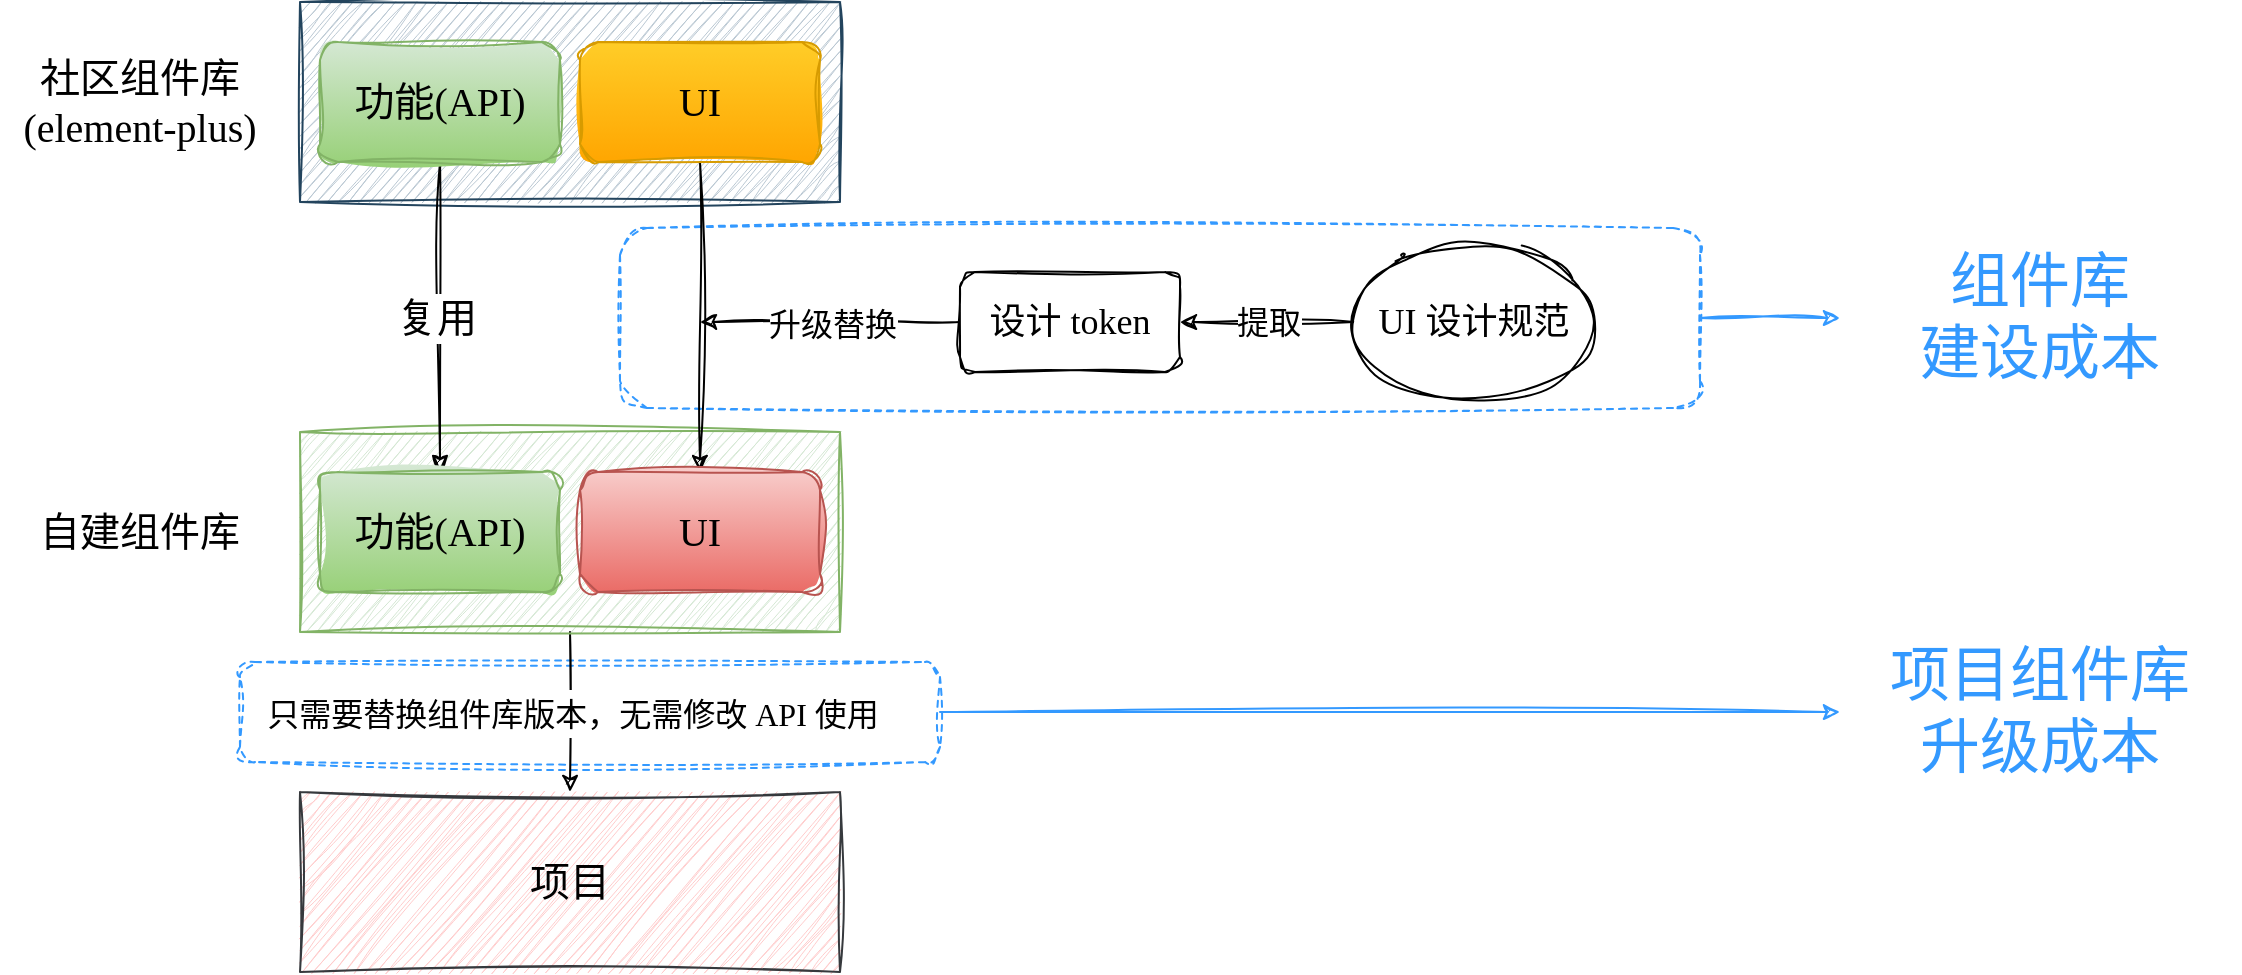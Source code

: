<mxfile version="22.1.18" type="github">
  <diagram name="Page-1" id="E5qr1gGOTr9OYWmSittz">
    <mxGraphModel dx="1898" dy="1262" grid="1" gridSize="10" guides="1" tooltips="1" connect="1" arrows="1" fold="1" page="1" pageScale="1" pageWidth="827" pageHeight="1169" math="0" shadow="0">
      <root>
        <mxCell id="0" />
        <mxCell id="1" parent="0" />
        <mxCell id="goKujTiJFL-AGjSq7kiR-32" style="edgeStyle=orthogonalEdgeStyle;rounded=0;sketch=1;hachureGap=4;jiggle=2;curveFitting=1;orthogonalLoop=1;jettySize=auto;html=1;exitX=1;exitY=0.5;exitDx=0;exitDy=0;entryX=0;entryY=0.5;entryDx=0;entryDy=0;fontFamily=Architects Daughter;fontSource=https%3A%2F%2Ffonts.googleapis.com%2Fcss%3Ffamily%3DArchitects%2BDaughter;fontSize=16;strokeColor=#3399FF;" edge="1" parent="1" source="goKujTiJFL-AGjSq7kiR-29" target="goKujTiJFL-AGjSq7kiR-31">
          <mxGeometry relative="1" as="geometry" />
        </mxCell>
        <mxCell id="goKujTiJFL-AGjSq7kiR-29" value="" style="rounded=1;whiteSpace=wrap;html=1;sketch=1;hachureGap=4;jiggle=2;curveFitting=1;fontFamily=Architects Daughter;fontSource=https%3A%2F%2Ffonts.googleapis.com%2Fcss%3Ffamily%3DArchitects%2BDaughter;fontSize=20;dashed=1;strokeColor=#3399FF;" vertex="1" parent="1">
          <mxGeometry x="270" y="430" width="350" height="50" as="geometry" />
        </mxCell>
        <mxCell id="goKujTiJFL-AGjSq7kiR-33" style="edgeStyle=orthogonalEdgeStyle;rounded=0;sketch=1;hachureGap=4;jiggle=2;curveFitting=1;orthogonalLoop=1;jettySize=auto;html=1;exitX=1;exitY=0.5;exitDx=0;exitDy=0;fontFamily=Architects Daughter;fontSource=https%3A%2F%2Ffonts.googleapis.com%2Fcss%3Ffamily%3DArchitects%2BDaughter;fontSize=16;strokeColor=#3399FF;" edge="1" parent="1" source="goKujTiJFL-AGjSq7kiR-28" target="goKujTiJFL-AGjSq7kiR-30">
          <mxGeometry relative="1" as="geometry" />
        </mxCell>
        <mxCell id="goKujTiJFL-AGjSq7kiR-28" value="" style="rounded=1;whiteSpace=wrap;html=1;sketch=1;hachureGap=4;jiggle=2;curveFitting=1;fontFamily=Architects Daughter;fontSource=https%3A%2F%2Ffonts.googleapis.com%2Fcss%3Ffamily%3DArchitects%2BDaughter;fontSize=20;dashed=1;strokeColor=#3399FF;" vertex="1" parent="1">
          <mxGeometry x="460" y="213" width="540" height="90" as="geometry" />
        </mxCell>
        <mxCell id="goKujTiJFL-AGjSq7kiR-23" style="edgeStyle=orthogonalEdgeStyle;rounded=0;sketch=1;hachureGap=4;jiggle=2;curveFitting=1;orthogonalLoop=1;jettySize=auto;html=1;exitX=0.5;exitY=1;exitDx=0;exitDy=0;entryX=0.5;entryY=0;entryDx=0;entryDy=0;fontFamily=Architects Daughter;fontSource=https%3A%2F%2Ffonts.googleapis.com%2Fcss%3Ffamily%3DArchitects%2BDaughter;fontSize=16;" edge="1" parent="1" source="goKujTiJFL-AGjSq7kiR-2" target="goKujTiJFL-AGjSq7kiR-22">
          <mxGeometry relative="1" as="geometry" />
        </mxCell>
        <mxCell id="goKujTiJFL-AGjSq7kiR-24" value="&lt;font face=&quot;Comic Sans MS&quot; style=&quot;font-size: 16px;&quot;&gt;只需要替换组件库版本，无需修改 API 使用&lt;/font&gt;" style="edgeLabel;html=1;align=center;verticalAlign=middle;resizable=0;points=[];fontSize=20;fontFamily=Architects Daughter;" vertex="1" connectable="0" parent="goKujTiJFL-AGjSq7kiR-23">
          <mxGeometry x="-0.013" y="1" relative="1" as="geometry">
            <mxPoint as="offset" />
          </mxGeometry>
        </mxCell>
        <mxCell id="goKujTiJFL-AGjSq7kiR-2" value="&lt;br&gt;" style="rounded=0;whiteSpace=wrap;html=1;sketch=1;hachureGap=4;jiggle=2;curveFitting=1;fontFamily=Comic Sans MS;fontSize=20;fillColor=#d5e8d4;strokeColor=#82b366;" vertex="1" parent="1">
          <mxGeometry x="300" y="315" width="270" height="100" as="geometry" />
        </mxCell>
        <mxCell id="goKujTiJFL-AGjSq7kiR-5" value="&lt;br&gt;" style="rounded=0;whiteSpace=wrap;html=1;sketch=1;hachureGap=4;jiggle=2;curveFitting=1;fontFamily=Comic Sans MS;fontSize=20;fillColor=#bac8d3;strokeColor=#23445d;" vertex="1" parent="1">
          <mxGeometry x="300" y="100" width="270" height="100" as="geometry" />
        </mxCell>
        <mxCell id="goKujTiJFL-AGjSq7kiR-8" style="edgeStyle=orthogonalEdgeStyle;rounded=0;sketch=1;hachureGap=4;jiggle=2;curveFitting=1;orthogonalLoop=1;jettySize=auto;html=1;exitX=0.5;exitY=1;exitDx=0;exitDy=0;entryX=0.5;entryY=0;entryDx=0;entryDy=0;fontFamily=Architects Daughter;fontSource=https%3A%2F%2Ffonts.googleapis.com%2Fcss%3Ffamily%3DArchitects%2BDaughter;fontSize=16;" edge="1" parent="1" source="goKujTiJFL-AGjSq7kiR-6" target="goKujTiJFL-AGjSq7kiR-7">
          <mxGeometry relative="1" as="geometry" />
        </mxCell>
        <mxCell id="goKujTiJFL-AGjSq7kiR-9" value="&lt;font face=&quot;Comic Sans MS&quot;&gt;复用&lt;/font&gt;" style="edgeLabel;html=1;align=center;verticalAlign=middle;resizable=0;points=[];fontSize=20;fontFamily=Architects Daughter;" vertex="1" connectable="0" parent="goKujTiJFL-AGjSq7kiR-8">
          <mxGeometry y="-2" relative="1" as="geometry">
            <mxPoint as="offset" />
          </mxGeometry>
        </mxCell>
        <mxCell id="goKujTiJFL-AGjSq7kiR-6" value="&lt;font face=&quot;Comic Sans MS&quot;&gt;功能(API)&lt;/font&gt;" style="rounded=1;whiteSpace=wrap;html=1;sketch=1;hachureGap=4;jiggle=2;curveFitting=1;fontFamily=Architects Daughter;fontSource=https%3A%2F%2Ffonts.googleapis.com%2Fcss%3Ffamily%3DArchitects%2BDaughter;fontSize=20;fillColor=#d5e8d4;strokeColor=#82b366;gradientColor=#97d077;" vertex="1" parent="1">
          <mxGeometry x="310" y="120" width="120" height="60" as="geometry" />
        </mxCell>
        <mxCell id="goKujTiJFL-AGjSq7kiR-7" value="&lt;font face=&quot;Comic Sans MS&quot;&gt;功能(API)&lt;/font&gt;" style="rounded=1;whiteSpace=wrap;html=1;sketch=1;hachureGap=4;jiggle=2;curveFitting=1;fontFamily=Architects Daughter;fontSource=https%3A%2F%2Ffonts.googleapis.com%2Fcss%3Ffamily%3DArchitects%2BDaughter;fontSize=20;fillColor=#d5e8d4;strokeColor=#82b366;gradientColor=#97d077;" vertex="1" parent="1">
          <mxGeometry x="310" y="335" width="120" height="60" as="geometry" />
        </mxCell>
        <mxCell id="goKujTiJFL-AGjSq7kiR-12" style="edgeStyle=orthogonalEdgeStyle;rounded=0;sketch=1;hachureGap=4;jiggle=2;curveFitting=1;orthogonalLoop=1;jettySize=auto;html=1;exitX=0.5;exitY=1;exitDx=0;exitDy=0;fontFamily=Architects Daughter;fontSource=https%3A%2F%2Ffonts.googleapis.com%2Fcss%3Ffamily%3DArchitects%2BDaughter;fontSize=16;" edge="1" parent="1" source="goKujTiJFL-AGjSq7kiR-10" target="goKujTiJFL-AGjSq7kiR-11">
          <mxGeometry relative="1" as="geometry" />
        </mxCell>
        <mxCell id="goKujTiJFL-AGjSq7kiR-10" value="&lt;font face=&quot;Comic Sans MS&quot;&gt;UI&lt;/font&gt;" style="rounded=1;whiteSpace=wrap;html=1;sketch=1;hachureGap=4;jiggle=2;curveFitting=1;fontFamily=Architects Daughter;fontSource=https%3A%2F%2Ffonts.googleapis.com%2Fcss%3Ffamily%3DArchitects%2BDaughter;fontSize=20;fillColor=#ffcd28;strokeColor=#d79b00;gradientColor=#ffa500;" vertex="1" parent="1">
          <mxGeometry x="440" y="120" width="120" height="60" as="geometry" />
        </mxCell>
        <mxCell id="goKujTiJFL-AGjSq7kiR-11" value="&lt;font face=&quot;Comic Sans MS&quot;&gt;UI&lt;/font&gt;" style="rounded=1;whiteSpace=wrap;html=1;sketch=1;hachureGap=4;jiggle=2;curveFitting=1;fontFamily=Architects Daughter;fontSource=https%3A%2F%2Ffonts.googleapis.com%2Fcss%3Ffamily%3DArchitects%2BDaughter;fontSize=20;fillColor=#f8cecc;strokeColor=#b85450;gradientColor=#ea6b66;" vertex="1" parent="1">
          <mxGeometry x="440" y="335" width="120" height="60" as="geometry" />
        </mxCell>
        <mxCell id="goKujTiJFL-AGjSq7kiR-15" style="edgeStyle=orthogonalEdgeStyle;rounded=0;sketch=1;hachureGap=4;jiggle=2;curveFitting=1;orthogonalLoop=1;jettySize=auto;html=1;exitX=0;exitY=0.5;exitDx=0;exitDy=0;entryX=1;entryY=0.5;entryDx=0;entryDy=0;fontFamily=Architects Daughter;fontSource=https%3A%2F%2Ffonts.googleapis.com%2Fcss%3Ffamily%3DArchitects%2BDaughter;fontSize=16;" edge="1" parent="1" source="goKujTiJFL-AGjSq7kiR-13" target="goKujTiJFL-AGjSq7kiR-14">
          <mxGeometry relative="1" as="geometry" />
        </mxCell>
        <mxCell id="goKujTiJFL-AGjSq7kiR-16" value="&lt;font style=&quot;font-size: 16px;&quot; face=&quot;Comic Sans MS&quot;&gt;提取&lt;/font&gt;" style="edgeLabel;html=1;align=center;verticalAlign=middle;resizable=0;points=[];fontSize=20;fontFamily=Architects Daughter;" vertex="1" connectable="0" parent="goKujTiJFL-AGjSq7kiR-15">
          <mxGeometry x="-0.011" y="-1" relative="1" as="geometry">
            <mxPoint as="offset" />
          </mxGeometry>
        </mxCell>
        <mxCell id="goKujTiJFL-AGjSq7kiR-13" value="&lt;font face=&quot;Comic Sans MS&quot; style=&quot;font-size: 18px;&quot;&gt;UI 设计规范&lt;/font&gt;" style="ellipse;whiteSpace=wrap;html=1;sketch=1;hachureGap=4;jiggle=2;curveFitting=1;fontFamily=Architects Daughter;fontSource=https%3A%2F%2Ffonts.googleapis.com%2Fcss%3Ffamily%3DArchitects%2BDaughter;fontSize=18;" vertex="1" parent="1">
          <mxGeometry x="827" y="220" width="120" height="80" as="geometry" />
        </mxCell>
        <mxCell id="goKujTiJFL-AGjSq7kiR-17" style="edgeStyle=orthogonalEdgeStyle;rounded=0;sketch=1;hachureGap=4;jiggle=2;curveFitting=1;orthogonalLoop=1;jettySize=auto;html=1;exitX=0;exitY=0.5;exitDx=0;exitDy=0;fontFamily=Architects Daughter;fontSource=https%3A%2F%2Ffonts.googleapis.com%2Fcss%3Ffamily%3DArchitects%2BDaughter;fontSize=16;" edge="1" parent="1" source="goKujTiJFL-AGjSq7kiR-14">
          <mxGeometry relative="1" as="geometry">
            <mxPoint x="500" y="260" as="targetPoint" />
          </mxGeometry>
        </mxCell>
        <mxCell id="goKujTiJFL-AGjSq7kiR-18" value="&lt;font face=&quot;Comic Sans MS&quot; style=&quot;font-size: 16px;&quot;&gt;升级替换&lt;/font&gt;" style="edgeLabel;html=1;align=center;verticalAlign=middle;resizable=0;points=[];fontSize=20;fontFamily=Architects Daughter;" vertex="1" connectable="0" parent="goKujTiJFL-AGjSq7kiR-17">
          <mxGeometry x="-0.019" y="1" relative="1" as="geometry">
            <mxPoint y="-1" as="offset" />
          </mxGeometry>
        </mxCell>
        <mxCell id="goKujTiJFL-AGjSq7kiR-14" value="&lt;font face=&quot;Comic Sans MS&quot; style=&quot;font-size: 18px;&quot;&gt;设计 token&lt;/font&gt;" style="rounded=1;whiteSpace=wrap;html=1;sketch=1;hachureGap=4;jiggle=2;curveFitting=1;fontFamily=Architects Daughter;fontSource=https%3A%2F%2Ffonts.googleapis.com%2Fcss%3Ffamily%3DArchitects%2BDaughter;fontSize=18;" vertex="1" parent="1">
          <mxGeometry x="630" y="235" width="110" height="50" as="geometry" />
        </mxCell>
        <mxCell id="goKujTiJFL-AGjSq7kiR-20" value="&lt;font face=&quot;Comic Sans MS&quot;&gt;社区组件库&lt;br&gt;(element-plus)&lt;/font&gt;" style="text;html=1;strokeColor=none;fillColor=none;align=center;verticalAlign=middle;whiteSpace=wrap;rounded=0;fontSize=20;fontFamily=Architects Daughter;" vertex="1" parent="1">
          <mxGeometry x="150" y="135" width="140" height="30" as="geometry" />
        </mxCell>
        <mxCell id="goKujTiJFL-AGjSq7kiR-21" value="&lt;font face=&quot;Comic Sans MS&quot;&gt;自建组件库&lt;/font&gt;" style="text;html=1;strokeColor=none;fillColor=none;align=center;verticalAlign=middle;whiteSpace=wrap;rounded=0;fontSize=20;fontFamily=Architects Daughter;" vertex="1" parent="1">
          <mxGeometry x="150" y="350" width="140" height="30" as="geometry" />
        </mxCell>
        <mxCell id="goKujTiJFL-AGjSq7kiR-22" value="项目" style="rounded=0;whiteSpace=wrap;html=1;sketch=1;hachureGap=4;jiggle=2;curveFitting=1;fontFamily=Architects Daughter;fontSource=https%3A%2F%2Ffonts.googleapis.com%2Fcss%3Ffamily%3DArchitects%2BDaughter;fontSize=20;fillColor=#ffcccc;strokeColor=#36393d;" vertex="1" parent="1">
          <mxGeometry x="300" y="495" width="270" height="90" as="geometry" />
        </mxCell>
        <mxCell id="goKujTiJFL-AGjSq7kiR-30" value="&lt;font color=&quot;#3399ff&quot; style=&quot;font-size: 30px;&quot;&gt;组件库&lt;br&gt;建设成本&lt;/font&gt;" style="text;html=1;strokeColor=none;fillColor=none;align=center;verticalAlign=middle;whiteSpace=wrap;rounded=0;fontSize=20;fontFamily=Architects Daughter;" vertex="1" parent="1">
          <mxGeometry x="1070" y="221.5" width="200" height="73" as="geometry" />
        </mxCell>
        <mxCell id="goKujTiJFL-AGjSq7kiR-31" value="&lt;font color=&quot;#3399ff&quot;&gt;&lt;span style=&quot;font-size: 30px;&quot;&gt;项目组件库&lt;br&gt;升级成本&lt;/span&gt;&lt;/font&gt;" style="text;html=1;strokeColor=none;fillColor=none;align=center;verticalAlign=middle;whiteSpace=wrap;rounded=0;fontSize=20;fontFamily=Architects Daughter;" vertex="1" parent="1">
          <mxGeometry x="1070" y="418.5" width="200" height="73" as="geometry" />
        </mxCell>
      </root>
    </mxGraphModel>
  </diagram>
</mxfile>
